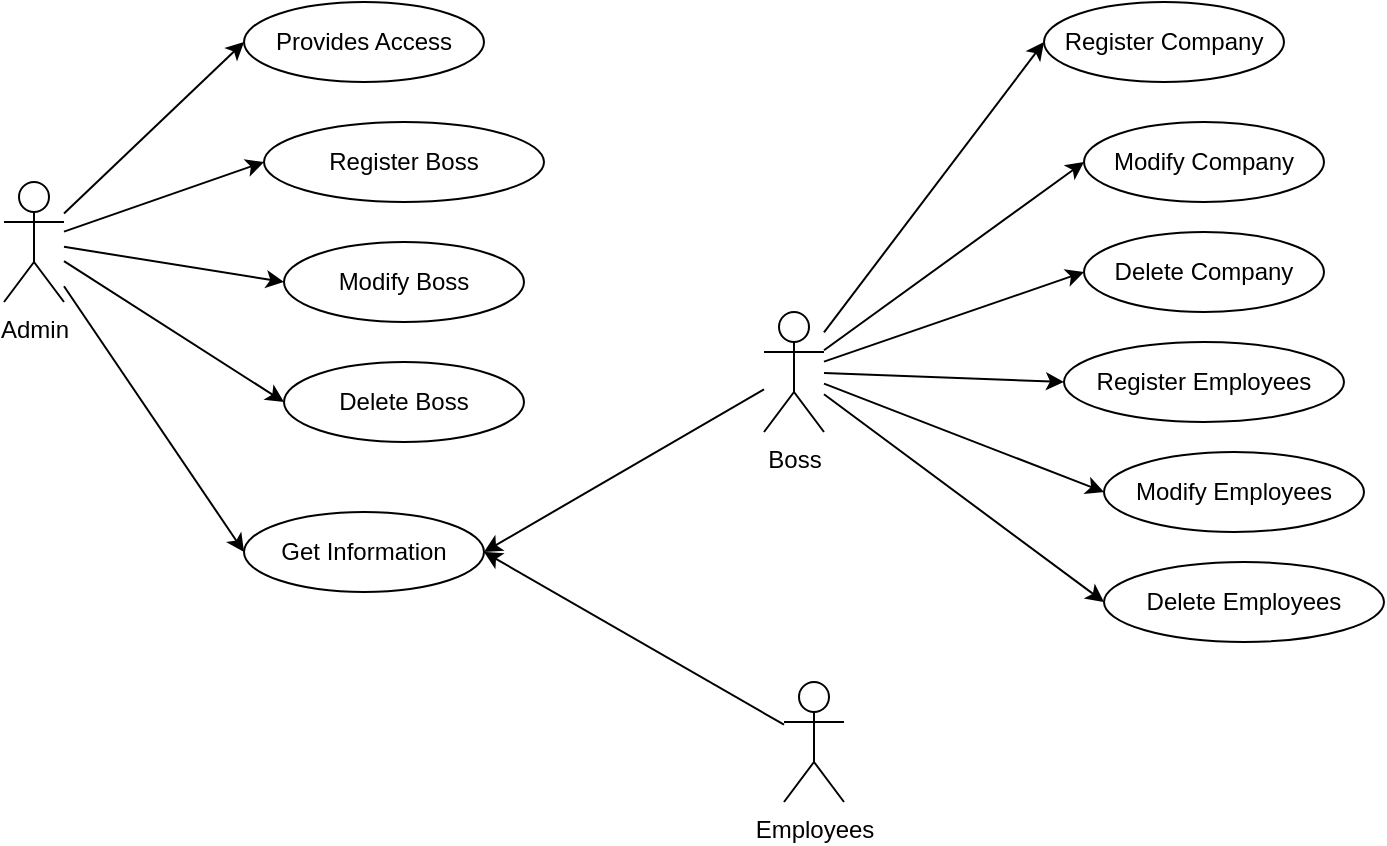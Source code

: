 <mxfile>
    <diagram id="wkoXVSgl8OeacyC_bGk0" name="Página-1">
        <mxGraphModel dx="804" dy="478" grid="1" gridSize="10" guides="1" tooltips="1" connect="1" arrows="1" fold="1" page="1" pageScale="1" pageWidth="827" pageHeight="1169" math="0" shadow="0">
            <root>
                <mxCell id="0"/>
                <mxCell id="1" parent="0"/>
                <mxCell id="2Azr_Wesf6WcrECd5Qna-30" style="edgeStyle=none;html=1;entryX=0;entryY=0.5;entryDx=0;entryDy=0;" parent="1" source="2" target="MhxHTWFoi0lT4R7Gw6pp-3" edge="1">
                    <mxGeometry relative="1" as="geometry"/>
                </mxCell>
                <mxCell id="2Azr_Wesf6WcrECd5Qna-32" style="edgeStyle=none;html=1;entryX=0;entryY=0.5;entryDx=0;entryDy=0;" parent="1" source="2" target="16" edge="1">
                    <mxGeometry relative="1" as="geometry"/>
                </mxCell>
                <mxCell id="2Azr_Wesf6WcrECd5Qna-33" style="edgeStyle=none;html=1;entryX=0;entryY=0.5;entryDx=0;entryDy=0;" parent="1" source="2" target="20" edge="1">
                    <mxGeometry relative="1" as="geometry">
                        <mxPoint x="180" y="210" as="targetPoint"/>
                    </mxGeometry>
                </mxCell>
                <mxCell id="18" value="" style="edgeStyle=none;html=1;entryX=0;entryY=0.5;entryDx=0;entryDy=0;" edge="1" parent="1" source="2" target="19">
                    <mxGeometry relative="1" as="geometry">
                        <mxPoint x="188.175" y="95.755" as="targetPoint"/>
                    </mxGeometry>
                </mxCell>
                <mxCell id="22" style="edgeStyle=none;html=1;entryX=0;entryY=0.5;entryDx=0;entryDy=0;" edge="1" parent="1" source="2" target="14">
                    <mxGeometry relative="1" as="geometry"/>
                </mxCell>
                <mxCell id="2" value="Admin" style="shape=umlActor;verticalLabelPosition=bottom;verticalAlign=top;html=1;" parent="1" vertex="1">
                    <mxGeometry x="40" y="100" width="30" height="60" as="geometry"/>
                </mxCell>
                <mxCell id="2Azr_Wesf6WcrECd5Qna-27" style="edgeStyle=none;html=1;entryX=1;entryY=0.5;entryDx=0;entryDy=0;" parent="1" source="3" target="16" edge="1">
                    <mxGeometry relative="1" as="geometry"/>
                </mxCell>
                <mxCell id="3" value="Employees" style="shape=umlActor;verticalLabelPosition=bottom;verticalAlign=top;html=1;" parent="1" vertex="1">
                    <mxGeometry x="430" y="350" width="30" height="60" as="geometry"/>
                </mxCell>
                <mxCell id="MhxHTWFoi0lT4R7Gw6pp-3" value="Provides Access" style="ellipse;whiteSpace=wrap;html=1;" parent="1" vertex="1">
                    <mxGeometry x="160" y="10" width="120" height="40" as="geometry"/>
                </mxCell>
                <mxCell id="2Azr_Wesf6WcrECd5Qna-26" style="edgeStyle=none;html=1;entryX=1;entryY=0.5;entryDx=0;entryDy=0;" parent="1" source="MhxHTWFoi0lT4R7Gw6pp-4" target="16" edge="1">
                    <mxGeometry relative="1" as="geometry"/>
                </mxCell>
                <mxCell id="24" style="edgeStyle=none;html=1;entryX=0;entryY=0.5;entryDx=0;entryDy=0;" edge="1" parent="1" source="MhxHTWFoi0lT4R7Gw6pp-4" target="15">
                    <mxGeometry relative="1" as="geometry"/>
                </mxCell>
                <mxCell id="25" style="edgeStyle=none;html=1;entryX=0;entryY=0.5;entryDx=0;entryDy=0;" edge="1" parent="1" source="MhxHTWFoi0lT4R7Gw6pp-4" target="21">
                    <mxGeometry relative="1" as="geometry"/>
                </mxCell>
                <mxCell id="30" style="edgeStyle=none;html=1;entryX=0;entryY=0.5;entryDx=0;entryDy=0;" edge="1" parent="1" source="MhxHTWFoi0lT4R7Gw6pp-4" target="29">
                    <mxGeometry relative="1" as="geometry"/>
                </mxCell>
                <mxCell id="31" style="edgeStyle=none;html=1;entryX=0;entryY=0.5;entryDx=0;entryDy=0;" edge="1" parent="1" source="MhxHTWFoi0lT4R7Gw6pp-4" target="28">
                    <mxGeometry relative="1" as="geometry"/>
                </mxCell>
                <mxCell id="32" style="edgeStyle=none;html=1;entryX=0;entryY=0.5;entryDx=0;entryDy=0;" edge="1" parent="1" source="MhxHTWFoi0lT4R7Gw6pp-4" target="27">
                    <mxGeometry relative="1" as="geometry"/>
                </mxCell>
                <mxCell id="33" style="edgeStyle=none;html=1;entryX=0;entryY=0.5;entryDx=0;entryDy=0;" edge="1" parent="1" source="MhxHTWFoi0lT4R7Gw6pp-4" target="26">
                    <mxGeometry relative="1" as="geometry"/>
                </mxCell>
                <mxCell id="MhxHTWFoi0lT4R7Gw6pp-4" value="Boss" style="shape=umlActor;verticalLabelPosition=bottom;verticalAlign=top;html=1;" parent="1" vertex="1">
                    <mxGeometry x="420" y="165" width="30" height="60" as="geometry"/>
                </mxCell>
                <mxCell id="14" value="Register Boss" style="ellipse;whiteSpace=wrap;html=1;" parent="1" vertex="1">
                    <mxGeometry x="170" y="70" width="140" height="40" as="geometry"/>
                </mxCell>
                <mxCell id="15" value="Register Company" style="ellipse;whiteSpace=wrap;html=1;" parent="1" vertex="1">
                    <mxGeometry x="560" y="10" width="120" height="40" as="geometry"/>
                </mxCell>
                <mxCell id="16" value="Get Information" style="ellipse;whiteSpace=wrap;html=1;" parent="1" vertex="1">
                    <mxGeometry x="160" y="265" width="120" height="40" as="geometry"/>
                </mxCell>
                <mxCell id="19" value="Modify Boss" style="ellipse;whiteSpace=wrap;html=1;" vertex="1" parent="1">
                    <mxGeometry x="180" y="130" width="120" height="40" as="geometry"/>
                </mxCell>
                <mxCell id="20" value="Delete Boss" style="ellipse;whiteSpace=wrap;html=1;" vertex="1" parent="1">
                    <mxGeometry x="180" y="190" width="120" height="40" as="geometry"/>
                </mxCell>
                <mxCell id="21" value="Register Employees" style="ellipse;whiteSpace=wrap;html=1;" vertex="1" parent="1">
                    <mxGeometry x="570" y="180" width="140" height="40" as="geometry"/>
                </mxCell>
                <mxCell id="26" value="Modify Company" style="ellipse;whiteSpace=wrap;html=1;" vertex="1" parent="1">
                    <mxGeometry x="580" y="70" width="120" height="40" as="geometry"/>
                </mxCell>
                <mxCell id="27" value="Delete Company" style="ellipse;whiteSpace=wrap;html=1;" vertex="1" parent="1">
                    <mxGeometry x="580" y="125" width="120" height="40" as="geometry"/>
                </mxCell>
                <mxCell id="28" value="Modify Employees" style="ellipse;whiteSpace=wrap;html=1;" vertex="1" parent="1">
                    <mxGeometry x="590" y="235" width="130" height="40" as="geometry"/>
                </mxCell>
                <mxCell id="29" value="Delete Employees" style="ellipse;whiteSpace=wrap;html=1;" vertex="1" parent="1">
                    <mxGeometry x="590" y="290" width="140" height="40" as="geometry"/>
                </mxCell>
            </root>
        </mxGraphModel>
    </diagram>
</mxfile>